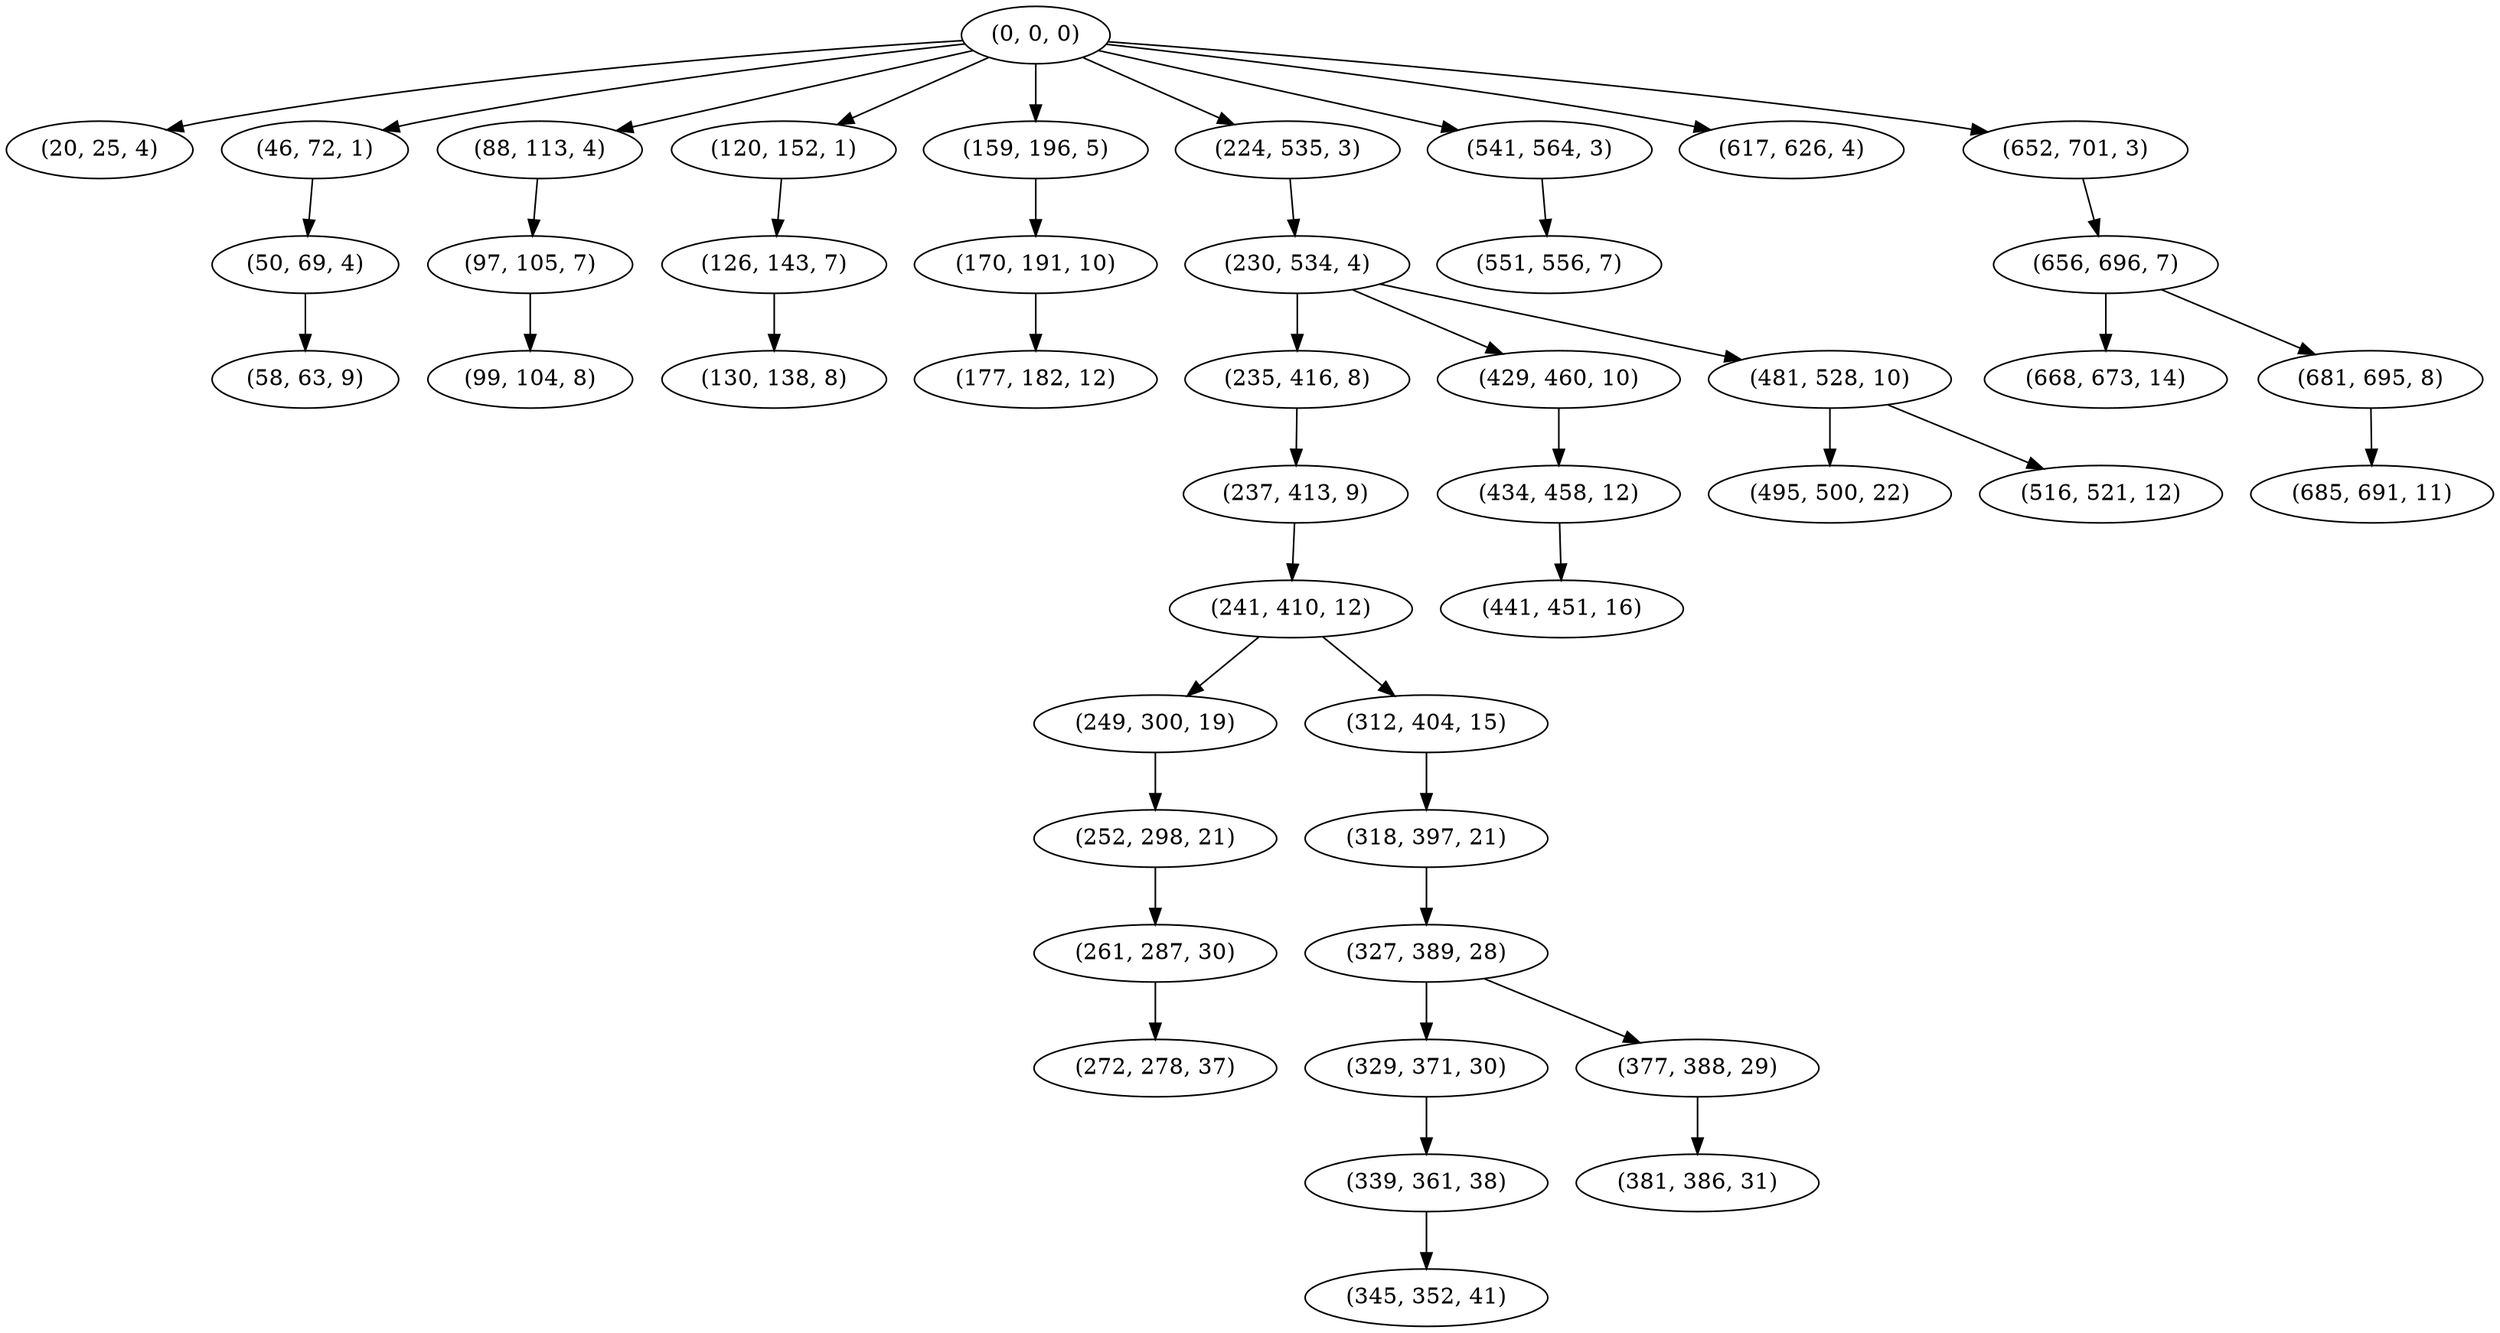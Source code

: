 digraph tree {
    "(0, 0, 0)";
    "(20, 25, 4)";
    "(46, 72, 1)";
    "(50, 69, 4)";
    "(58, 63, 9)";
    "(88, 113, 4)";
    "(97, 105, 7)";
    "(99, 104, 8)";
    "(120, 152, 1)";
    "(126, 143, 7)";
    "(130, 138, 8)";
    "(159, 196, 5)";
    "(170, 191, 10)";
    "(177, 182, 12)";
    "(224, 535, 3)";
    "(230, 534, 4)";
    "(235, 416, 8)";
    "(237, 413, 9)";
    "(241, 410, 12)";
    "(249, 300, 19)";
    "(252, 298, 21)";
    "(261, 287, 30)";
    "(272, 278, 37)";
    "(312, 404, 15)";
    "(318, 397, 21)";
    "(327, 389, 28)";
    "(329, 371, 30)";
    "(339, 361, 38)";
    "(345, 352, 41)";
    "(377, 388, 29)";
    "(381, 386, 31)";
    "(429, 460, 10)";
    "(434, 458, 12)";
    "(441, 451, 16)";
    "(481, 528, 10)";
    "(495, 500, 22)";
    "(516, 521, 12)";
    "(541, 564, 3)";
    "(551, 556, 7)";
    "(617, 626, 4)";
    "(652, 701, 3)";
    "(656, 696, 7)";
    "(668, 673, 14)";
    "(681, 695, 8)";
    "(685, 691, 11)";
    "(0, 0, 0)" -> "(20, 25, 4)";
    "(0, 0, 0)" -> "(46, 72, 1)";
    "(0, 0, 0)" -> "(88, 113, 4)";
    "(0, 0, 0)" -> "(120, 152, 1)";
    "(0, 0, 0)" -> "(159, 196, 5)";
    "(0, 0, 0)" -> "(224, 535, 3)";
    "(0, 0, 0)" -> "(541, 564, 3)";
    "(0, 0, 0)" -> "(617, 626, 4)";
    "(0, 0, 0)" -> "(652, 701, 3)";
    "(46, 72, 1)" -> "(50, 69, 4)";
    "(50, 69, 4)" -> "(58, 63, 9)";
    "(88, 113, 4)" -> "(97, 105, 7)";
    "(97, 105, 7)" -> "(99, 104, 8)";
    "(120, 152, 1)" -> "(126, 143, 7)";
    "(126, 143, 7)" -> "(130, 138, 8)";
    "(159, 196, 5)" -> "(170, 191, 10)";
    "(170, 191, 10)" -> "(177, 182, 12)";
    "(224, 535, 3)" -> "(230, 534, 4)";
    "(230, 534, 4)" -> "(235, 416, 8)";
    "(230, 534, 4)" -> "(429, 460, 10)";
    "(230, 534, 4)" -> "(481, 528, 10)";
    "(235, 416, 8)" -> "(237, 413, 9)";
    "(237, 413, 9)" -> "(241, 410, 12)";
    "(241, 410, 12)" -> "(249, 300, 19)";
    "(241, 410, 12)" -> "(312, 404, 15)";
    "(249, 300, 19)" -> "(252, 298, 21)";
    "(252, 298, 21)" -> "(261, 287, 30)";
    "(261, 287, 30)" -> "(272, 278, 37)";
    "(312, 404, 15)" -> "(318, 397, 21)";
    "(318, 397, 21)" -> "(327, 389, 28)";
    "(327, 389, 28)" -> "(329, 371, 30)";
    "(327, 389, 28)" -> "(377, 388, 29)";
    "(329, 371, 30)" -> "(339, 361, 38)";
    "(339, 361, 38)" -> "(345, 352, 41)";
    "(377, 388, 29)" -> "(381, 386, 31)";
    "(429, 460, 10)" -> "(434, 458, 12)";
    "(434, 458, 12)" -> "(441, 451, 16)";
    "(481, 528, 10)" -> "(495, 500, 22)";
    "(481, 528, 10)" -> "(516, 521, 12)";
    "(541, 564, 3)" -> "(551, 556, 7)";
    "(652, 701, 3)" -> "(656, 696, 7)";
    "(656, 696, 7)" -> "(668, 673, 14)";
    "(656, 696, 7)" -> "(681, 695, 8)";
    "(681, 695, 8)" -> "(685, 691, 11)";
}
